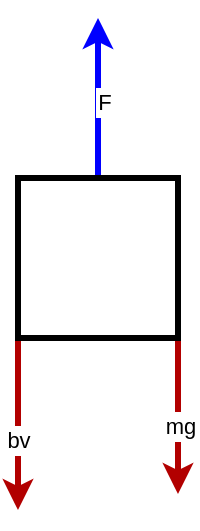 <mxfile version="22.0.0" type="github">
  <diagram name="Page-1" id="ZImb_MyYqYFxsvIHfjOj">
    <mxGraphModel dx="880" dy="1640" grid="0" gridSize="10" guides="1" tooltips="1" connect="1" arrows="1" fold="1" page="1" pageScale="1" pageWidth="827" pageHeight="1169" math="0" shadow="0">
      <root>
        <mxCell id="0" />
        <mxCell id="1" parent="0" />
        <mxCell id="VeYQora-GTSYb9Arf-ad-8" style="edgeStyle=orthogonalEdgeStyle;rounded=0;orthogonalLoop=1;jettySize=auto;html=1;exitX=0.5;exitY=0;exitDx=0;exitDy=0;labelBorderColor=#ffffff;strokeWidth=3;strokeColor=#0000ff;" parent="1" source="VeYQora-GTSYb9Arf-ad-1" edge="1">
          <mxGeometry relative="1" as="geometry">
            <mxPoint x="374" y="7" as="targetPoint" />
          </mxGeometry>
        </mxCell>
        <mxCell id="VeYQora-GTSYb9Arf-ad-12" value="F" style="edgeLabel;html=1;align=center;verticalAlign=middle;resizable=0;points=[];labelBorderColor=#ffffff;" parent="VeYQora-GTSYb9Arf-ad-8" vertex="1" connectable="0">
          <mxGeometry x="-0.006" y="-2" relative="1" as="geometry">
            <mxPoint y="1" as="offset" />
          </mxGeometry>
        </mxCell>
        <mxCell id="VeYQora-GTSYb9Arf-ad-9" style="edgeStyle=orthogonalEdgeStyle;rounded=0;orthogonalLoop=1;jettySize=auto;html=1;exitX=0;exitY=1;exitDx=0;exitDy=0;labelBorderColor=#ffffff;strokeWidth=3;fillColor=#e51400;strokeColor=#B20000;" parent="1" source="VeYQora-GTSYb9Arf-ad-1" edge="1">
          <mxGeometry relative="1" as="geometry">
            <mxPoint x="334" y="253" as="targetPoint" />
            <Array as="points">
              <mxPoint x="334" y="202" />
              <mxPoint x="334" y="202" />
            </Array>
          </mxGeometry>
        </mxCell>
        <mxCell id="VeYQora-GTSYb9Arf-ad-13" value="bv" style="edgeLabel;html=1;align=center;verticalAlign=middle;resizable=0;points=[];labelBorderColor=#ffffff;" parent="VeYQora-GTSYb9Arf-ad-9" vertex="1" connectable="0">
          <mxGeometry x="0.18" relative="1" as="geometry">
            <mxPoint as="offset" />
          </mxGeometry>
        </mxCell>
        <mxCell id="VeYQora-GTSYb9Arf-ad-10" style="edgeStyle=orthogonalEdgeStyle;rounded=0;orthogonalLoop=1;jettySize=auto;html=1;exitX=1;exitY=1;exitDx=0;exitDy=0;labelBorderColor=#ffffff;strokeWidth=3;fillColor=#e51400;strokeColor=#B20000;" parent="1" source="VeYQora-GTSYb9Arf-ad-1" edge="1">
          <mxGeometry relative="1" as="geometry">
            <mxPoint x="414" y="245" as="targetPoint" />
          </mxGeometry>
        </mxCell>
        <mxCell id="VeYQora-GTSYb9Arf-ad-11" value="mg" style="edgeLabel;html=1;align=center;verticalAlign=middle;resizable=0;points=[];labelBorderColor=#ffffff;" parent="VeYQora-GTSYb9Arf-ad-10" vertex="1" connectable="0">
          <mxGeometry x="0.131" relative="1" as="geometry">
            <mxPoint as="offset" />
          </mxGeometry>
        </mxCell>
        <mxCell id="VeYQora-GTSYb9Arf-ad-1" value="" style="rounded=0;whiteSpace=wrap;html=1;labelBorderColor=#ffffff;strokeWidth=3;" parent="1" vertex="1">
          <mxGeometry x="334" y="87" width="80" height="80" as="geometry" />
        </mxCell>
      </root>
    </mxGraphModel>
  </diagram>
</mxfile>
